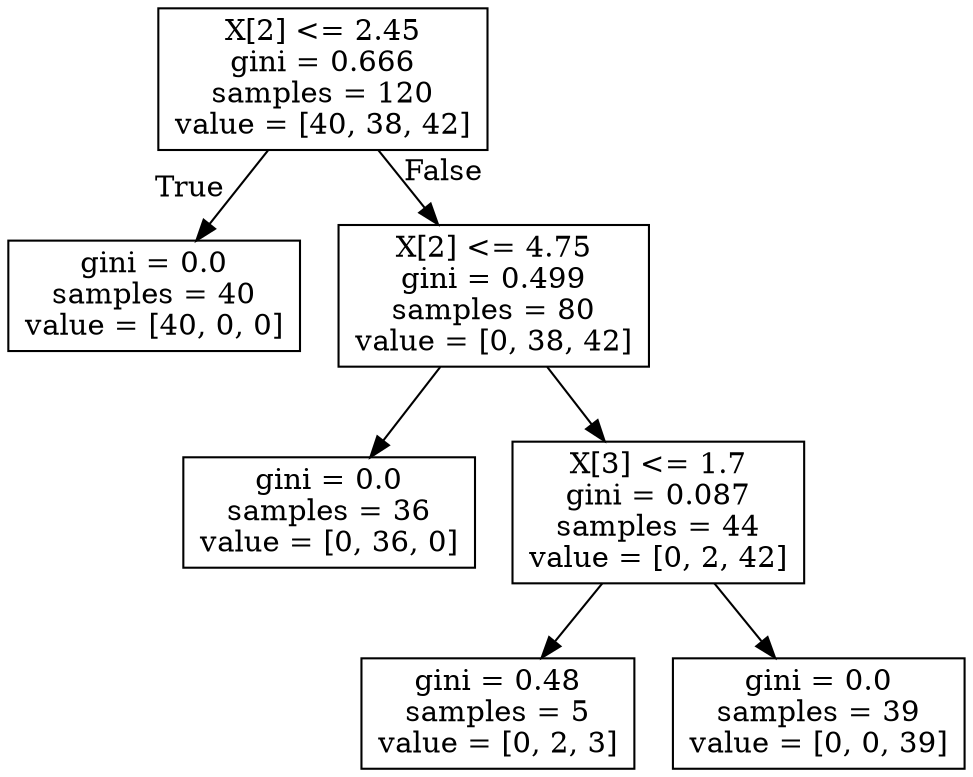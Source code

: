 digraph Tree {
node [shape=box] ;
0 [label="X[2] <= 2.45\ngini = 0.666\nsamples = 120\nvalue = [40, 38, 42]"] ;
1 [label="gini = 0.0\nsamples = 40\nvalue = [40, 0, 0]"] ;
0 -> 1 [labeldistance=2.5, labelangle=45, headlabel="True"] ;
2 [label="X[2] <= 4.75\ngini = 0.499\nsamples = 80\nvalue = [0, 38, 42]"] ;
0 -> 2 [labeldistance=2.5, labelangle=-45, headlabel="False"] ;
3 [label="gini = 0.0\nsamples = 36\nvalue = [0, 36, 0]"] ;
2 -> 3 ;
4 [label="X[3] <= 1.7\ngini = 0.087\nsamples = 44\nvalue = [0, 2, 42]"] ;
2 -> 4 ;
5 [label="gini = 0.48\nsamples = 5\nvalue = [0, 2, 3]"] ;
4 -> 5 ;
6 [label="gini = 0.0\nsamples = 39\nvalue = [0, 0, 39]"] ;
4 -> 6 ;
}